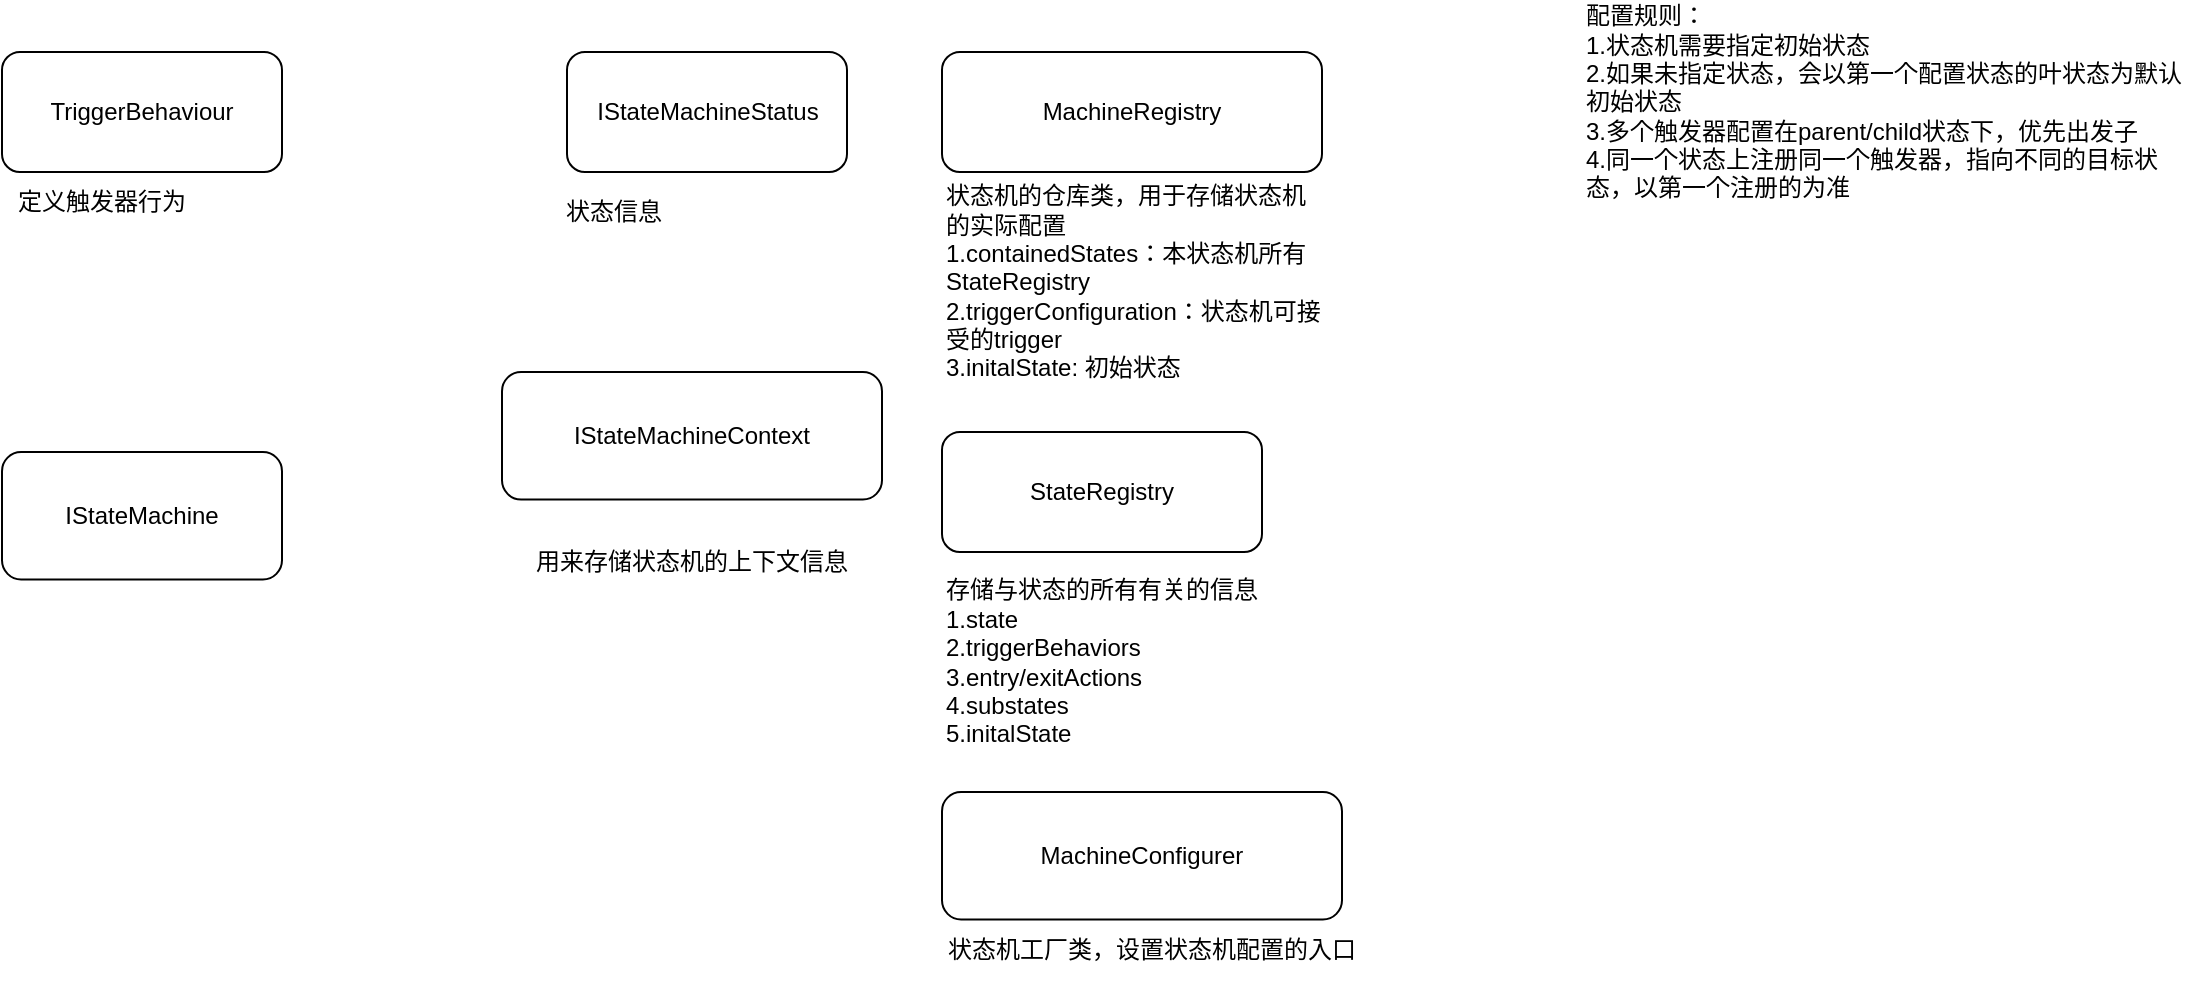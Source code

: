 <mxfile version="24.0.0" type="github">
  <diagram name="第 1 页" id="jQyt6PN3O-9ILQwhtGz-">
    <mxGraphModel dx="1207" dy="765" grid="1" gridSize="10" guides="1" tooltips="1" connect="1" arrows="1" fold="1" page="1" pageScale="1" pageWidth="827" pageHeight="1169" math="0" shadow="0">
      <root>
        <mxCell id="0" />
        <mxCell id="1" parent="0" />
        <mxCell id="jAPCvnGw42VJ1_7bwacQ-2" value="IStateMachine" style="rounded=1;whiteSpace=wrap;html=1;" parent="1" vertex="1">
          <mxGeometry x="20" y="750" width="140" height="63.75" as="geometry" />
        </mxCell>
        <mxCell id="jAPCvnGw42VJ1_7bwacQ-9" value="" style="group" parent="1" vertex="1" connectable="0">
          <mxGeometry x="490" y="740" width="210" height="180" as="geometry" />
        </mxCell>
        <mxCell id="jAPCvnGw42VJ1_7bwacQ-5" value="StateRegistry" style="rounded=1;whiteSpace=wrap;html=1;" parent="jAPCvnGw42VJ1_7bwacQ-9" vertex="1">
          <mxGeometry width="160" height="60" as="geometry" />
        </mxCell>
        <mxCell id="jAPCvnGw42VJ1_7bwacQ-8" value="存储与状态的所有有关的信息&lt;div&gt;1.state&lt;/div&gt;&lt;div&gt;2.triggerBehaviors&lt;/div&gt;&lt;div&gt;3.entry/exitActions&lt;/div&gt;&lt;div&gt;4.substates&lt;/div&gt;&lt;div&gt;5.initalState&lt;/div&gt;" style="text;strokeColor=none;align=left;fillColor=none;html=1;verticalAlign=middle;whiteSpace=wrap;rounded=0;" parent="jAPCvnGw42VJ1_7bwacQ-9" vertex="1">
          <mxGeometry y="60" width="210" height="110" as="geometry" />
        </mxCell>
        <mxCell id="jAPCvnGw42VJ1_7bwacQ-12" value="" style="group" parent="1" vertex="1" connectable="0">
          <mxGeometry x="490" y="550" width="190" height="170" as="geometry" />
        </mxCell>
        <mxCell id="jAPCvnGw42VJ1_7bwacQ-4" value="MachineRegistry" style="rounded=1;whiteSpace=wrap;html=1;" parent="jAPCvnGw42VJ1_7bwacQ-12" vertex="1">
          <mxGeometry width="190" height="60" as="geometry" />
        </mxCell>
        <mxCell id="jAPCvnGw42VJ1_7bwacQ-10" value="状态机的仓库类，用于存储状态机的实际配置&lt;div&gt;1.containedStates：本状态机所有StateRegistry&lt;/div&gt;&lt;div&gt;2.triggerConfiguration：状态机可接受的trigger&lt;/div&gt;&lt;div&gt;3.initalState: 初始状态&lt;/div&gt;" style="text;strokeColor=none;align=left;fillColor=none;html=1;verticalAlign=middle;whiteSpace=wrap;rounded=0;" parent="jAPCvnGw42VJ1_7bwacQ-12" vertex="1">
          <mxGeometry y="60" width="190" height="110" as="geometry" />
        </mxCell>
        <mxCell id="jAPCvnGw42VJ1_7bwacQ-15" value="" style="group" parent="1" vertex="1" connectable="0">
          <mxGeometry x="490" y="920" width="210" height="93.75" as="geometry" />
        </mxCell>
        <mxCell id="jAPCvnGw42VJ1_7bwacQ-13" value="MachineConfigurer" style="rounded=1;whiteSpace=wrap;html=1;" parent="jAPCvnGw42VJ1_7bwacQ-15" vertex="1">
          <mxGeometry width="200" height="63.75" as="geometry" />
        </mxCell>
        <mxCell id="jAPCvnGw42VJ1_7bwacQ-14" value="状态机工厂类，设置状态机配置的入口" style="text;strokeColor=none;align=center;fillColor=none;html=1;verticalAlign=middle;whiteSpace=wrap;rounded=0;" parent="jAPCvnGw42VJ1_7bwacQ-15" vertex="1">
          <mxGeometry y="63.75" width="210" height="30" as="geometry" />
        </mxCell>
        <mxCell id="jAPCvnGw42VJ1_7bwacQ-18" value="" style="group" parent="1" vertex="1" connectable="0">
          <mxGeometry x="300" y="550" width="145" height="95" as="geometry" />
        </mxCell>
        <mxCell id="jAPCvnGw42VJ1_7bwacQ-3" value="IStateMachineStatus" style="rounded=1;whiteSpace=wrap;html=1;" parent="jAPCvnGw42VJ1_7bwacQ-18" vertex="1">
          <mxGeometry x="2.5" width="140" height="60" as="geometry" />
        </mxCell>
        <mxCell id="jAPCvnGw42VJ1_7bwacQ-17" value="状态信息" style="text;strokeColor=none;align=left;fillColor=none;html=1;verticalAlign=middle;whiteSpace=wrap;rounded=0;" parent="jAPCvnGw42VJ1_7bwacQ-18" vertex="1">
          <mxGeometry y="65" width="145" height="30" as="geometry" />
        </mxCell>
        <mxCell id="jAPCvnGw42VJ1_7bwacQ-19" value="" style="group" parent="1" vertex="1" connectable="0">
          <mxGeometry x="270" y="710" width="190" height="110" as="geometry" />
        </mxCell>
        <mxCell id="jAPCvnGw42VJ1_7bwacQ-11" value="IStateMachineContext" style="rounded=1;whiteSpace=wrap;html=1;" parent="jAPCvnGw42VJ1_7bwacQ-19" vertex="1">
          <mxGeometry width="190" height="63.75" as="geometry" />
        </mxCell>
        <mxCell id="jAPCvnGw42VJ1_7bwacQ-16" value="用来存储状态机的上下文信息" style="text;strokeColor=none;align=center;fillColor=none;html=1;verticalAlign=middle;whiteSpace=wrap;rounded=0;" parent="jAPCvnGw42VJ1_7bwacQ-19" vertex="1">
          <mxGeometry y="80" width="190" height="30" as="geometry" />
        </mxCell>
        <mxCell id="BBn1zPqoFVNGkyh3_7BI-2" value="" style="group" vertex="1" connectable="0" parent="1">
          <mxGeometry x="20" y="550" width="140" height="90" as="geometry" />
        </mxCell>
        <mxCell id="jAPCvnGw42VJ1_7bwacQ-6" value="TriggerBehaviour" style="rounded=1;whiteSpace=wrap;html=1;" parent="BBn1zPqoFVNGkyh3_7BI-2" vertex="1">
          <mxGeometry width="140" height="60" as="geometry" />
        </mxCell>
        <mxCell id="BBn1zPqoFVNGkyh3_7BI-1" value="定义触发器行为" style="text;strokeColor=none;align=center;fillColor=none;html=1;verticalAlign=middle;whiteSpace=wrap;rounded=0;" vertex="1" parent="BBn1zPqoFVNGkyh3_7BI-2">
          <mxGeometry y="60" width="100" height="30" as="geometry" />
        </mxCell>
        <mxCell id="BBn1zPqoFVNGkyh3_7BI-3" value="配置规则：&lt;div&gt;1.状态机需要指定初始状态&lt;/div&gt;&lt;div&gt;2.如果未指定状态，会以第一个配置状态的叶状态为默认初始状态&lt;/div&gt;&lt;div&gt;3.多个触发器配置在parent/child状态下，优先出发子&lt;/div&gt;&lt;div&gt;4.同一个状态上注册同一个触发器，指向不同的目标状态，以第一个注册的为准&lt;/div&gt;" style="text;strokeColor=none;align=left;fillColor=none;html=1;verticalAlign=middle;whiteSpace=wrap;rounded=0;" vertex="1" parent="1">
          <mxGeometry x="810" y="560" width="310" height="30" as="geometry" />
        </mxCell>
      </root>
    </mxGraphModel>
  </diagram>
</mxfile>

